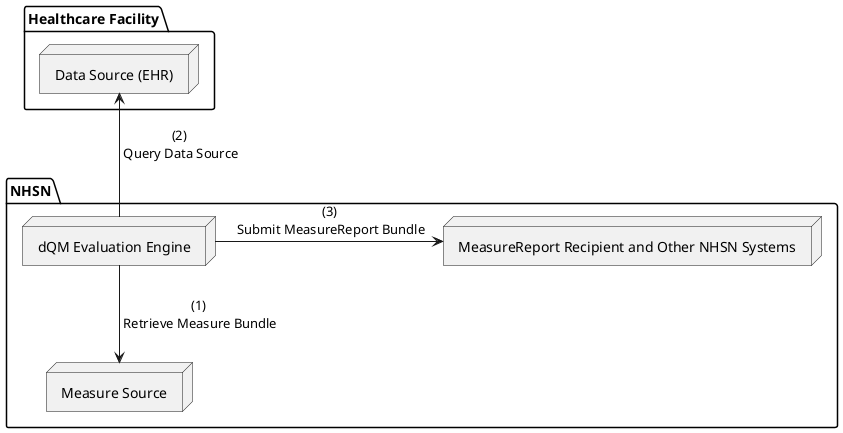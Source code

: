 @startuml

package "Healthcare Facility" {
    node "Data Source (EHR)" as EHR
}

package "NHSN" {
    node "dQM Evaluation Engine" as dQM
    node "Measure Source" as MS
    node "MeasureReport Recipient and Other NHSN Systems" as Recipient
}

EHR <-- dQM : (2)\n Query Data Source
dQM -down-> MS : (1)\n Retrieve Measure Bundle
dQM -right-> Recipient : (3)\n Submit MeasureReport Bundle


@enduml
